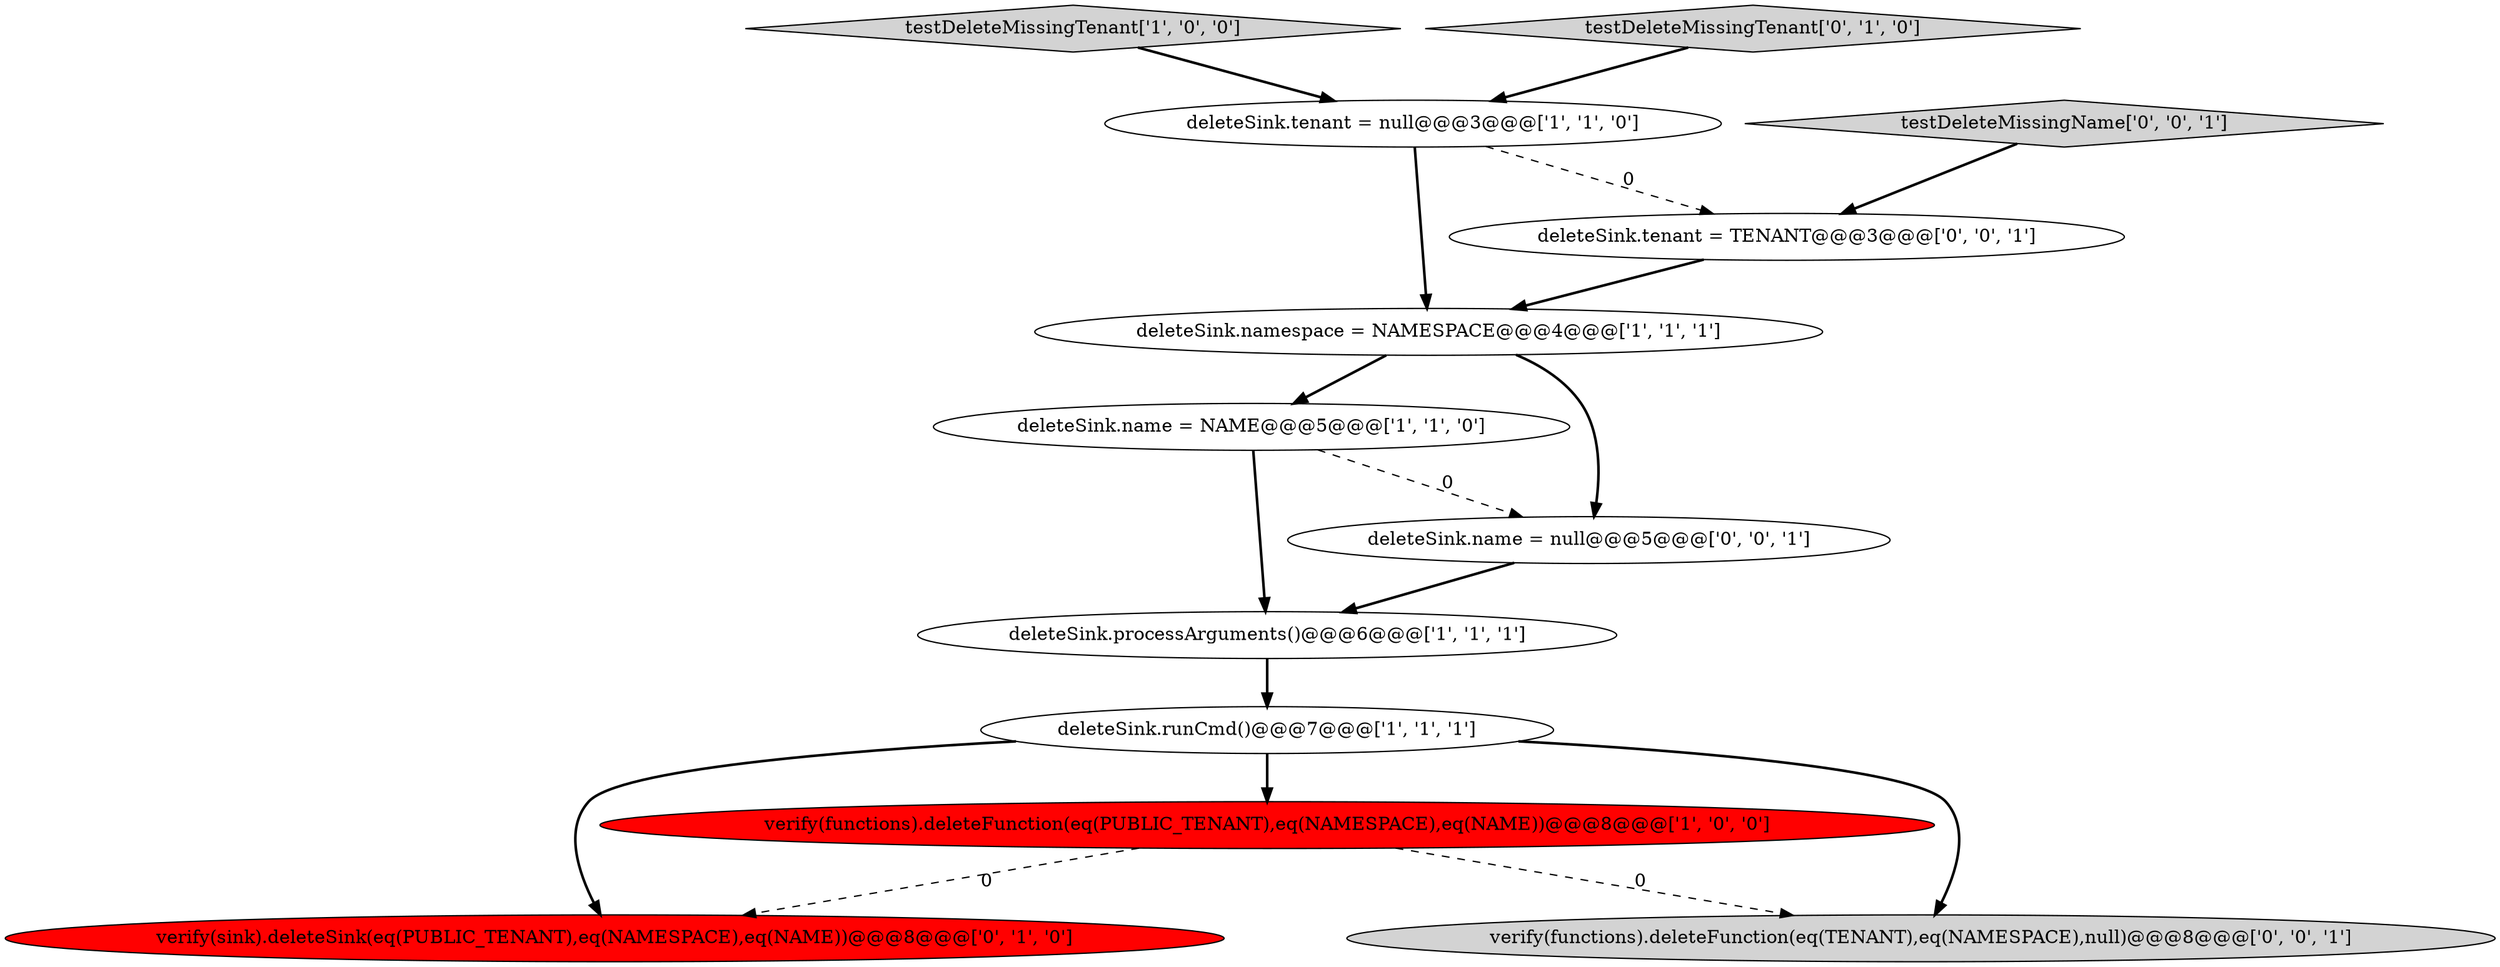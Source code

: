 digraph {
6 [style = filled, label = "testDeleteMissingTenant['1', '0', '0']", fillcolor = lightgray, shape = diamond image = "AAA0AAABBB1BBB"];
5 [style = filled, label = "deleteSink.processArguments()@@@6@@@['1', '1', '1']", fillcolor = white, shape = ellipse image = "AAA0AAABBB1BBB"];
8 [style = filled, label = "testDeleteMissingTenant['0', '1', '0']", fillcolor = lightgray, shape = diamond image = "AAA0AAABBB2BBB"];
0 [style = filled, label = "deleteSink.namespace = NAMESPACE@@@4@@@['1', '1', '1']", fillcolor = white, shape = ellipse image = "AAA0AAABBB1BBB"];
10 [style = filled, label = "testDeleteMissingName['0', '0', '1']", fillcolor = lightgray, shape = diamond image = "AAA0AAABBB3BBB"];
11 [style = filled, label = "deleteSink.tenant = TENANT@@@3@@@['0', '0', '1']", fillcolor = white, shape = ellipse image = "AAA0AAABBB3BBB"];
1 [style = filled, label = "deleteSink.name = NAME@@@5@@@['1', '1', '0']", fillcolor = white, shape = ellipse image = "AAA0AAABBB1BBB"];
12 [style = filled, label = "deleteSink.name = null@@@5@@@['0', '0', '1']", fillcolor = white, shape = ellipse image = "AAA0AAABBB3BBB"];
2 [style = filled, label = "verify(functions).deleteFunction(eq(PUBLIC_TENANT),eq(NAMESPACE),eq(NAME))@@@8@@@['1', '0', '0']", fillcolor = red, shape = ellipse image = "AAA1AAABBB1BBB"];
7 [style = filled, label = "verify(sink).deleteSink(eq(PUBLIC_TENANT),eq(NAMESPACE),eq(NAME))@@@8@@@['0', '1', '0']", fillcolor = red, shape = ellipse image = "AAA1AAABBB2BBB"];
9 [style = filled, label = "verify(functions).deleteFunction(eq(TENANT),eq(NAMESPACE),null)@@@8@@@['0', '0', '1']", fillcolor = lightgray, shape = ellipse image = "AAA0AAABBB3BBB"];
4 [style = filled, label = "deleteSink.runCmd()@@@7@@@['1', '1', '1']", fillcolor = white, shape = ellipse image = "AAA0AAABBB1BBB"];
3 [style = filled, label = "deleteSink.tenant = null@@@3@@@['1', '1', '0']", fillcolor = white, shape = ellipse image = "AAA0AAABBB1BBB"];
1->5 [style = bold, label=""];
4->9 [style = bold, label=""];
6->3 [style = bold, label=""];
1->12 [style = dashed, label="0"];
5->4 [style = bold, label=""];
11->0 [style = bold, label=""];
4->2 [style = bold, label=""];
12->5 [style = bold, label=""];
3->11 [style = dashed, label="0"];
2->7 [style = dashed, label="0"];
2->9 [style = dashed, label="0"];
0->1 [style = bold, label=""];
4->7 [style = bold, label=""];
3->0 [style = bold, label=""];
0->12 [style = bold, label=""];
8->3 [style = bold, label=""];
10->11 [style = bold, label=""];
}

